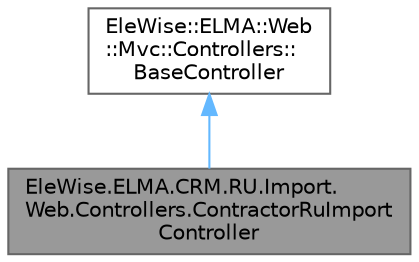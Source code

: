 digraph "EleWise.ELMA.CRM.RU.Import.Web.Controllers.ContractorRuImportController"
{
 // LATEX_PDF_SIZE
  bgcolor="transparent";
  edge [fontname=Helvetica,fontsize=10,labelfontname=Helvetica,labelfontsize=10];
  node [fontname=Helvetica,fontsize=10,shape=box,height=0.2,width=0.4];
  Node1 [id="Node000001",label="EleWise.ELMA.CRM.RU.Import.\lWeb.Controllers.ContractorRuImport\lController",height=0.2,width=0.4,color="gray40", fillcolor="grey60", style="filled", fontcolor="black",tooltip=" "];
  Node2 -> Node1 [id="edge1_Node000001_Node000002",dir="back",color="steelblue1",style="solid",tooltip=" "];
  Node2 [id="Node000002",label="EleWise::ELMA::Web\l::Mvc::Controllers::\lBaseController",height=0.2,width=0.4,color="gray40", fillcolor="white", style="filled",tooltip=" "];
}
